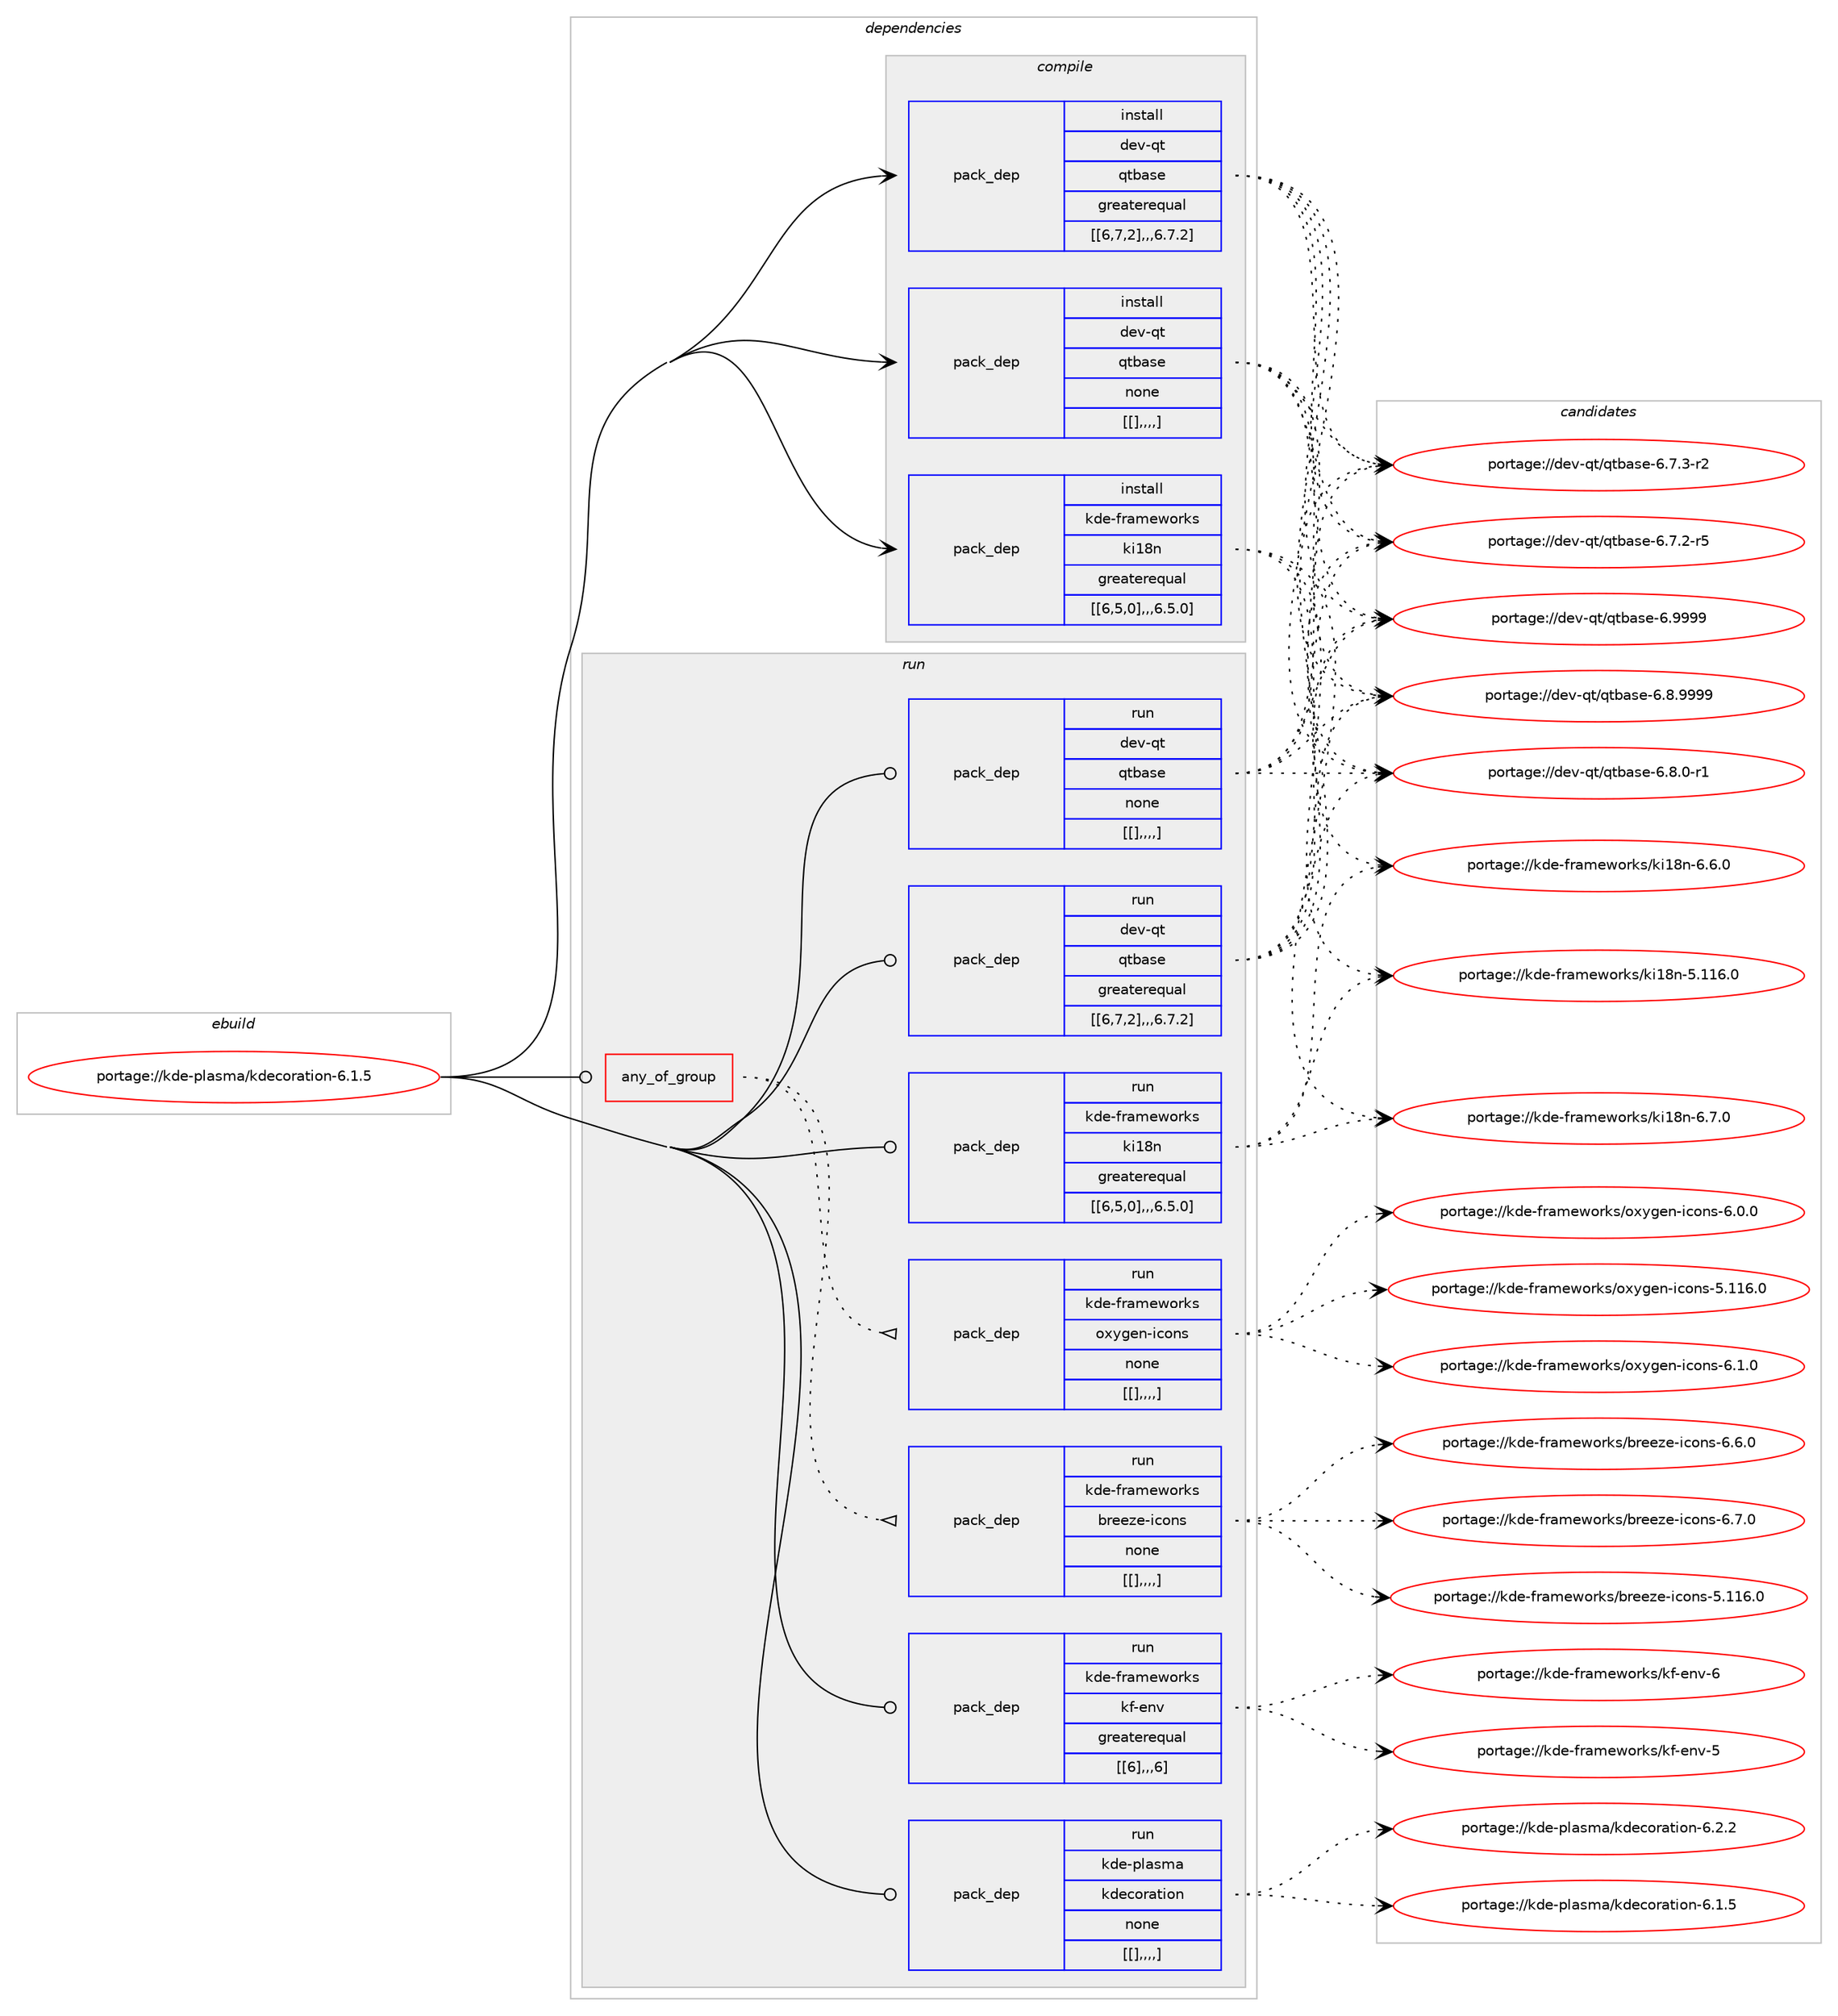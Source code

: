 digraph prolog {

# *************
# Graph options
# *************

newrank=true;
concentrate=true;
compound=true;
graph [rankdir=LR,fontname=Helvetica,fontsize=10,ranksep=1.5];#, ranksep=2.5, nodesep=0.2];
edge  [arrowhead=vee];
node  [fontname=Helvetica,fontsize=10];

# **********
# The ebuild
# **********

subgraph cluster_leftcol {
color=gray;
label=<<i>ebuild</i>>;
id [label="portage://kde-plasma/kdecoration-6.1.5", color=red, width=4, href="../kde-plasma/kdecoration-6.1.5.svg"];
}

# ****************
# The dependencies
# ****************

subgraph cluster_midcol {
color=gray;
label=<<i>dependencies</i>>;
subgraph cluster_compile {
fillcolor="#eeeeee";
style=filled;
label=<<i>compile</i>>;
subgraph pack212821 {
dependency289082 [label=<<TABLE BORDER="0" CELLBORDER="1" CELLSPACING="0" CELLPADDING="4" WIDTH="220"><TR><TD ROWSPAN="6" CELLPADDING="30">pack_dep</TD></TR><TR><TD WIDTH="110">install</TD></TR><TR><TD>dev-qt</TD></TR><TR><TD>qtbase</TD></TR><TR><TD>greaterequal</TD></TR><TR><TD>[[6,7,2],,,6.7.2]</TD></TR></TABLE>>, shape=none, color=blue];
}
id:e -> dependency289082:w [weight=20,style="solid",arrowhead="vee"];
subgraph pack212896 {
dependency289086 [label=<<TABLE BORDER="0" CELLBORDER="1" CELLSPACING="0" CELLPADDING="4" WIDTH="220"><TR><TD ROWSPAN="6" CELLPADDING="30">pack_dep</TD></TR><TR><TD WIDTH="110">install</TD></TR><TR><TD>dev-qt</TD></TR><TR><TD>qtbase</TD></TR><TR><TD>none</TD></TR><TR><TD>[[],,,,]</TD></TR></TABLE>>, shape=none, color=blue];
}
id:e -> dependency289086:w [weight=20,style="solid",arrowhead="vee"];
subgraph pack212899 {
dependency289091 [label=<<TABLE BORDER="0" CELLBORDER="1" CELLSPACING="0" CELLPADDING="4" WIDTH="220"><TR><TD ROWSPAN="6" CELLPADDING="30">pack_dep</TD></TR><TR><TD WIDTH="110">install</TD></TR><TR><TD>kde-frameworks</TD></TR><TR><TD>ki18n</TD></TR><TR><TD>greaterequal</TD></TR><TR><TD>[[6,5,0],,,6.5.0]</TD></TR></TABLE>>, shape=none, color=blue];
}
id:e -> dependency289091:w [weight=20,style="solid",arrowhead="vee"];
}
subgraph cluster_compileandrun {
fillcolor="#eeeeee";
style=filled;
label=<<i>compile and run</i>>;
}
subgraph cluster_run {
fillcolor="#eeeeee";
style=filled;
label=<<i>run</i>>;
subgraph any2190 {
dependency289098 [label=<<TABLE BORDER="0" CELLBORDER="1" CELLSPACING="0" CELLPADDING="4"><TR><TD CELLPADDING="10">any_of_group</TD></TR></TABLE>>, shape=none, color=red];subgraph pack212907 {
dependency289113 [label=<<TABLE BORDER="0" CELLBORDER="1" CELLSPACING="0" CELLPADDING="4" WIDTH="220"><TR><TD ROWSPAN="6" CELLPADDING="30">pack_dep</TD></TR><TR><TD WIDTH="110">run</TD></TR><TR><TD>kde-frameworks</TD></TR><TR><TD>breeze-icons</TD></TR><TR><TD>none</TD></TR><TR><TD>[[],,,,]</TD></TR></TABLE>>, shape=none, color=blue];
}
dependency289098:e -> dependency289113:w [weight=20,style="dotted",arrowhead="oinv"];
subgraph pack212923 {
dependency289117 [label=<<TABLE BORDER="0" CELLBORDER="1" CELLSPACING="0" CELLPADDING="4" WIDTH="220"><TR><TD ROWSPAN="6" CELLPADDING="30">pack_dep</TD></TR><TR><TD WIDTH="110">run</TD></TR><TR><TD>kde-frameworks</TD></TR><TR><TD>oxygen-icons</TD></TR><TR><TD>none</TD></TR><TR><TD>[[],,,,]</TD></TR></TABLE>>, shape=none, color=blue];
}
dependency289098:e -> dependency289117:w [weight=20,style="dotted",arrowhead="oinv"];
}
id:e -> dependency289098:w [weight=20,style="solid",arrowhead="odot"];
subgraph pack212928 {
dependency289141 [label=<<TABLE BORDER="0" CELLBORDER="1" CELLSPACING="0" CELLPADDING="4" WIDTH="220"><TR><TD ROWSPAN="6" CELLPADDING="30">pack_dep</TD></TR><TR><TD WIDTH="110">run</TD></TR><TR><TD>dev-qt</TD></TR><TR><TD>qtbase</TD></TR><TR><TD>greaterequal</TD></TR><TR><TD>[[6,7,2],,,6.7.2]</TD></TR></TABLE>>, shape=none, color=blue];
}
id:e -> dependency289141:w [weight=20,style="solid",arrowhead="odot"];
subgraph pack212972 {
dependency289171 [label=<<TABLE BORDER="0" CELLBORDER="1" CELLSPACING="0" CELLPADDING="4" WIDTH="220"><TR><TD ROWSPAN="6" CELLPADDING="30">pack_dep</TD></TR><TR><TD WIDTH="110">run</TD></TR><TR><TD>dev-qt</TD></TR><TR><TD>qtbase</TD></TR><TR><TD>none</TD></TR><TR><TD>[[],,,,]</TD></TR></TABLE>>, shape=none, color=blue];
}
id:e -> dependency289171:w [weight=20,style="solid",arrowhead="odot"];
subgraph pack212995 {
dependency289195 [label=<<TABLE BORDER="0" CELLBORDER="1" CELLSPACING="0" CELLPADDING="4" WIDTH="220"><TR><TD ROWSPAN="6" CELLPADDING="30">pack_dep</TD></TR><TR><TD WIDTH="110">run</TD></TR><TR><TD>kde-frameworks</TD></TR><TR><TD>kf-env</TD></TR><TR><TD>greaterequal</TD></TR><TR><TD>[[6],,,6]</TD></TR></TABLE>>, shape=none, color=blue];
}
id:e -> dependency289195:w [weight=20,style="solid",arrowhead="odot"];
subgraph pack213017 {
dependency289262 [label=<<TABLE BORDER="0" CELLBORDER="1" CELLSPACING="0" CELLPADDING="4" WIDTH="220"><TR><TD ROWSPAN="6" CELLPADDING="30">pack_dep</TD></TR><TR><TD WIDTH="110">run</TD></TR><TR><TD>kde-frameworks</TD></TR><TR><TD>ki18n</TD></TR><TR><TD>greaterequal</TD></TR><TR><TD>[[6,5,0],,,6.5.0]</TD></TR></TABLE>>, shape=none, color=blue];
}
id:e -> dependency289262:w [weight=20,style="solid",arrowhead="odot"];
subgraph pack213064 {
dependency289283 [label=<<TABLE BORDER="0" CELLBORDER="1" CELLSPACING="0" CELLPADDING="4" WIDTH="220"><TR><TD ROWSPAN="6" CELLPADDING="30">pack_dep</TD></TR><TR><TD WIDTH="110">run</TD></TR><TR><TD>kde-plasma</TD></TR><TR><TD>kdecoration</TD></TR><TR><TD>none</TD></TR><TR><TD>[[],,,,]</TD></TR></TABLE>>, shape=none, color=blue];
}
id:e -> dependency289283:w [weight=20,style="solid",arrowhead="odot"];
}
}

# **************
# The candidates
# **************

subgraph cluster_choices {
rank=same;
color=gray;
label=<<i>candidates</i>>;

subgraph choice212119 {
color=black;
nodesep=1;
choice1001011184511311647113116989711510145544657575757 [label="portage://dev-qt/qtbase-6.9999", color=red, width=4,href="../dev-qt/qtbase-6.9999.svg"];
choice10010111845113116471131169897115101455446564657575757 [label="portage://dev-qt/qtbase-6.8.9999", color=red, width=4,href="../dev-qt/qtbase-6.8.9999.svg"];
choice100101118451131164711311698971151014554465646484511449 [label="portage://dev-qt/qtbase-6.8.0-r1", color=red, width=4,href="../dev-qt/qtbase-6.8.0-r1.svg"];
choice100101118451131164711311698971151014554465546514511450 [label="portage://dev-qt/qtbase-6.7.3-r2", color=red, width=4,href="../dev-qt/qtbase-6.7.3-r2.svg"];
choice100101118451131164711311698971151014554465546504511453 [label="portage://dev-qt/qtbase-6.7.2-r5", color=red, width=4,href="../dev-qt/qtbase-6.7.2-r5.svg"];
dependency289082:e -> choice1001011184511311647113116989711510145544657575757:w [style=dotted,weight="100"];
dependency289082:e -> choice10010111845113116471131169897115101455446564657575757:w [style=dotted,weight="100"];
dependency289082:e -> choice100101118451131164711311698971151014554465646484511449:w [style=dotted,weight="100"];
dependency289082:e -> choice100101118451131164711311698971151014554465546514511450:w [style=dotted,weight="100"];
dependency289082:e -> choice100101118451131164711311698971151014554465546504511453:w [style=dotted,weight="100"];
}
subgraph choice212123 {
color=black;
nodesep=1;
choice1001011184511311647113116989711510145544657575757 [label="portage://dev-qt/qtbase-6.9999", color=red, width=4,href="../dev-qt/qtbase-6.9999.svg"];
choice10010111845113116471131169897115101455446564657575757 [label="portage://dev-qt/qtbase-6.8.9999", color=red, width=4,href="../dev-qt/qtbase-6.8.9999.svg"];
choice100101118451131164711311698971151014554465646484511449 [label="portage://dev-qt/qtbase-6.8.0-r1", color=red, width=4,href="../dev-qt/qtbase-6.8.0-r1.svg"];
choice100101118451131164711311698971151014554465546514511450 [label="portage://dev-qt/qtbase-6.7.3-r2", color=red, width=4,href="../dev-qt/qtbase-6.7.3-r2.svg"];
choice100101118451131164711311698971151014554465546504511453 [label="portage://dev-qt/qtbase-6.7.2-r5", color=red, width=4,href="../dev-qt/qtbase-6.7.2-r5.svg"];
dependency289086:e -> choice1001011184511311647113116989711510145544657575757:w [style=dotted,weight="100"];
dependency289086:e -> choice10010111845113116471131169897115101455446564657575757:w [style=dotted,weight="100"];
dependency289086:e -> choice100101118451131164711311698971151014554465646484511449:w [style=dotted,weight="100"];
dependency289086:e -> choice100101118451131164711311698971151014554465546514511450:w [style=dotted,weight="100"];
dependency289086:e -> choice100101118451131164711311698971151014554465546504511453:w [style=dotted,weight="100"];
}
subgraph choice212144 {
color=black;
nodesep=1;
choice1071001014510211497109101119111114107115471071054956110455446554648 [label="portage://kde-frameworks/ki18n-6.7.0", color=red, width=4,href="../kde-frameworks/ki18n-6.7.0.svg"];
choice1071001014510211497109101119111114107115471071054956110455446544648 [label="portage://kde-frameworks/ki18n-6.6.0", color=red, width=4,href="../kde-frameworks/ki18n-6.6.0.svg"];
choice10710010145102114971091011191111141071154710710549561104553464949544648 [label="portage://kde-frameworks/ki18n-5.116.0", color=red, width=4,href="../kde-frameworks/ki18n-5.116.0.svg"];
dependency289091:e -> choice1071001014510211497109101119111114107115471071054956110455446554648:w [style=dotted,weight="100"];
dependency289091:e -> choice1071001014510211497109101119111114107115471071054956110455446544648:w [style=dotted,weight="100"];
dependency289091:e -> choice10710010145102114971091011191111141071154710710549561104553464949544648:w [style=dotted,weight="100"];
}
subgraph choice212157 {
color=black;
nodesep=1;
choice107100101451021149710910111911111410711547981141011011221014510599111110115455446554648 [label="portage://kde-frameworks/breeze-icons-6.7.0", color=red, width=4,href="../kde-frameworks/breeze-icons-6.7.0.svg"];
choice107100101451021149710910111911111410711547981141011011221014510599111110115455446544648 [label="portage://kde-frameworks/breeze-icons-6.6.0", color=red, width=4,href="../kde-frameworks/breeze-icons-6.6.0.svg"];
choice1071001014510211497109101119111114107115479811410110112210145105991111101154553464949544648 [label="portage://kde-frameworks/breeze-icons-5.116.0", color=red, width=4,href="../kde-frameworks/breeze-icons-5.116.0.svg"];
dependency289113:e -> choice107100101451021149710910111911111410711547981141011011221014510599111110115455446554648:w [style=dotted,weight="100"];
dependency289113:e -> choice107100101451021149710910111911111410711547981141011011221014510599111110115455446544648:w [style=dotted,weight="100"];
dependency289113:e -> choice1071001014510211497109101119111114107115479811410110112210145105991111101154553464949544648:w [style=dotted,weight="100"];
}
subgraph choice212174 {
color=black;
nodesep=1;
choice1071001014510211497109101119111114107115471111201211031011104510599111110115455446494648 [label="portage://kde-frameworks/oxygen-icons-6.1.0", color=red, width=4,href="../kde-frameworks/oxygen-icons-6.1.0.svg"];
choice1071001014510211497109101119111114107115471111201211031011104510599111110115455446484648 [label="portage://kde-frameworks/oxygen-icons-6.0.0", color=red, width=4,href="../kde-frameworks/oxygen-icons-6.0.0.svg"];
choice10710010145102114971091011191111141071154711112012110310111045105991111101154553464949544648 [label="portage://kde-frameworks/oxygen-icons-5.116.0", color=red, width=4,href="../kde-frameworks/oxygen-icons-5.116.0.svg"];
dependency289117:e -> choice1071001014510211497109101119111114107115471111201211031011104510599111110115455446494648:w [style=dotted,weight="100"];
dependency289117:e -> choice1071001014510211497109101119111114107115471111201211031011104510599111110115455446484648:w [style=dotted,weight="100"];
dependency289117:e -> choice10710010145102114971091011191111141071154711112012110310111045105991111101154553464949544648:w [style=dotted,weight="100"];
}
subgraph choice212188 {
color=black;
nodesep=1;
choice1001011184511311647113116989711510145544657575757 [label="portage://dev-qt/qtbase-6.9999", color=red, width=4,href="../dev-qt/qtbase-6.9999.svg"];
choice10010111845113116471131169897115101455446564657575757 [label="portage://dev-qt/qtbase-6.8.9999", color=red, width=4,href="../dev-qt/qtbase-6.8.9999.svg"];
choice100101118451131164711311698971151014554465646484511449 [label="portage://dev-qt/qtbase-6.8.0-r1", color=red, width=4,href="../dev-qt/qtbase-6.8.0-r1.svg"];
choice100101118451131164711311698971151014554465546514511450 [label="portage://dev-qt/qtbase-6.7.3-r2", color=red, width=4,href="../dev-qt/qtbase-6.7.3-r2.svg"];
choice100101118451131164711311698971151014554465546504511453 [label="portage://dev-qt/qtbase-6.7.2-r5", color=red, width=4,href="../dev-qt/qtbase-6.7.2-r5.svg"];
dependency289141:e -> choice1001011184511311647113116989711510145544657575757:w [style=dotted,weight="100"];
dependency289141:e -> choice10010111845113116471131169897115101455446564657575757:w [style=dotted,weight="100"];
dependency289141:e -> choice100101118451131164711311698971151014554465646484511449:w [style=dotted,weight="100"];
dependency289141:e -> choice100101118451131164711311698971151014554465546514511450:w [style=dotted,weight="100"];
dependency289141:e -> choice100101118451131164711311698971151014554465546504511453:w [style=dotted,weight="100"];
}
subgraph choice212206 {
color=black;
nodesep=1;
choice1001011184511311647113116989711510145544657575757 [label="portage://dev-qt/qtbase-6.9999", color=red, width=4,href="../dev-qt/qtbase-6.9999.svg"];
choice10010111845113116471131169897115101455446564657575757 [label="portage://dev-qt/qtbase-6.8.9999", color=red, width=4,href="../dev-qt/qtbase-6.8.9999.svg"];
choice100101118451131164711311698971151014554465646484511449 [label="portage://dev-qt/qtbase-6.8.0-r1", color=red, width=4,href="../dev-qt/qtbase-6.8.0-r1.svg"];
choice100101118451131164711311698971151014554465546514511450 [label="portage://dev-qt/qtbase-6.7.3-r2", color=red, width=4,href="../dev-qt/qtbase-6.7.3-r2.svg"];
choice100101118451131164711311698971151014554465546504511453 [label="portage://dev-qt/qtbase-6.7.2-r5", color=red, width=4,href="../dev-qt/qtbase-6.7.2-r5.svg"];
dependency289171:e -> choice1001011184511311647113116989711510145544657575757:w [style=dotted,weight="100"];
dependency289171:e -> choice10010111845113116471131169897115101455446564657575757:w [style=dotted,weight="100"];
dependency289171:e -> choice100101118451131164711311698971151014554465646484511449:w [style=dotted,weight="100"];
dependency289171:e -> choice100101118451131164711311698971151014554465546514511450:w [style=dotted,weight="100"];
dependency289171:e -> choice100101118451131164711311698971151014554465546504511453:w [style=dotted,weight="100"];
}
subgraph choice212223 {
color=black;
nodesep=1;
choice107100101451021149710910111911111410711547107102451011101184554 [label="portage://kde-frameworks/kf-env-6", color=red, width=4,href="../kde-frameworks/kf-env-6.svg"];
choice107100101451021149710910111911111410711547107102451011101184553 [label="portage://kde-frameworks/kf-env-5", color=red, width=4,href="../kde-frameworks/kf-env-5.svg"];
dependency289195:e -> choice107100101451021149710910111911111410711547107102451011101184554:w [style=dotted,weight="100"];
dependency289195:e -> choice107100101451021149710910111911111410711547107102451011101184553:w [style=dotted,weight="100"];
}
subgraph choice212227 {
color=black;
nodesep=1;
choice1071001014510211497109101119111114107115471071054956110455446554648 [label="portage://kde-frameworks/ki18n-6.7.0", color=red, width=4,href="../kde-frameworks/ki18n-6.7.0.svg"];
choice1071001014510211497109101119111114107115471071054956110455446544648 [label="portage://kde-frameworks/ki18n-6.6.0", color=red, width=4,href="../kde-frameworks/ki18n-6.6.0.svg"];
choice10710010145102114971091011191111141071154710710549561104553464949544648 [label="portage://kde-frameworks/ki18n-5.116.0", color=red, width=4,href="../kde-frameworks/ki18n-5.116.0.svg"];
dependency289262:e -> choice1071001014510211497109101119111114107115471071054956110455446554648:w [style=dotted,weight="100"];
dependency289262:e -> choice1071001014510211497109101119111114107115471071054956110455446544648:w [style=dotted,weight="100"];
dependency289262:e -> choice10710010145102114971091011191111141071154710710549561104553464949544648:w [style=dotted,weight="100"];
}
subgraph choice212231 {
color=black;
nodesep=1;
choice107100101451121089711510997471071001019911111497116105111110455446504650 [label="portage://kde-plasma/kdecoration-6.2.2", color=red, width=4,href="../kde-plasma/kdecoration-6.2.2.svg"];
choice107100101451121089711510997471071001019911111497116105111110455446494653 [label="portage://kde-plasma/kdecoration-6.1.5", color=red, width=4,href="../kde-plasma/kdecoration-6.1.5.svg"];
dependency289283:e -> choice107100101451121089711510997471071001019911111497116105111110455446504650:w [style=dotted,weight="100"];
dependency289283:e -> choice107100101451121089711510997471071001019911111497116105111110455446494653:w [style=dotted,weight="100"];
}
}

}
